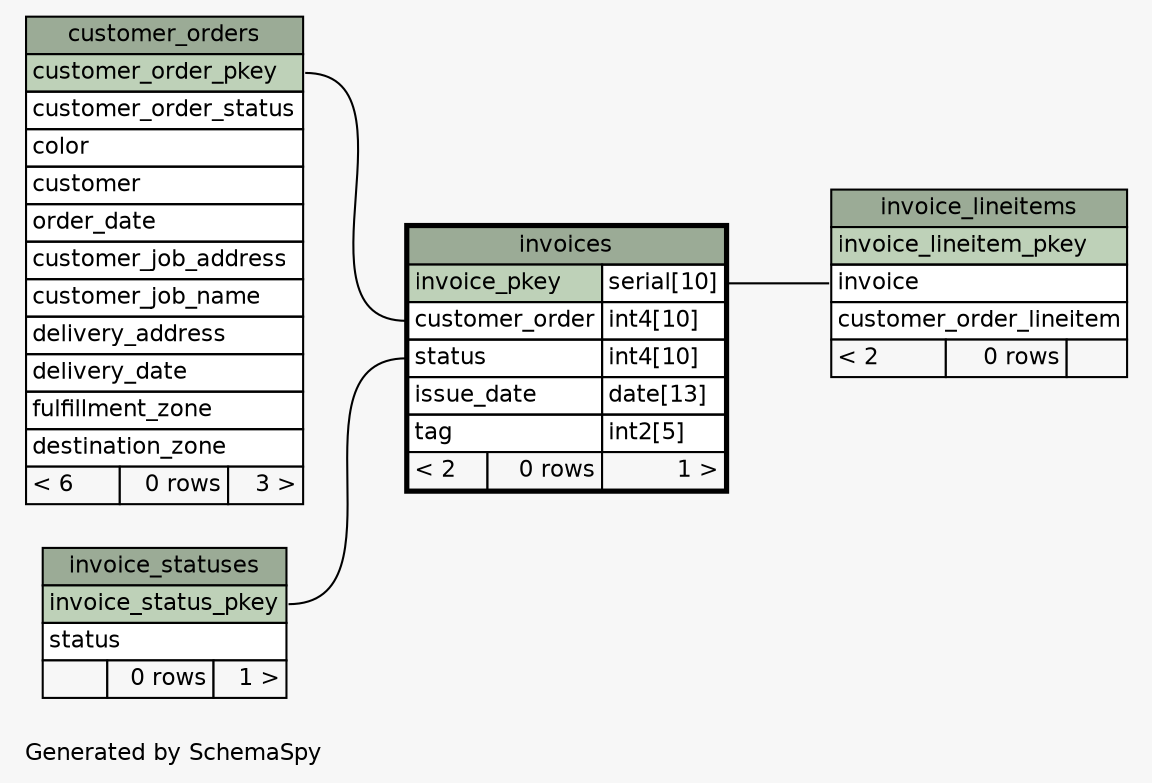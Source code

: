 // dot 2.20.2 on Linux 2.6.28-13-generic
// SchemaSpy rev 514
digraph "oneDegreeRelationshipsDiagram" {
  graph [
    rankdir="RL"
    bgcolor="#f7f7f7"
    label="\nGenerated by SchemaSpy"
    labeljust="l"
    nodesep="0.18"
    ranksep="0.46"
    fontname="Helvetica"
    fontsize="11"
  ];
  node [
    fontname="Helvetica"
    fontsize="11"
    shape="plaintext"
  ];
  edge [
    arrowsize="0.8"
  ];
  "invoice_lineitems":"invoice":w -> "invoices":"invoice_pkey.type":e [arrowhead=none arrowtail=crowodot];
  "invoices":"customer_order":w -> "customer_orders":"customer_order_pkey":e [arrowhead=none arrowtail=crowodot];
  "invoices":"status":w -> "invoice_statuses":"invoice_status_pkey":e [arrowhead=none arrowtail=crowodot];
  "customer_orders" [
    label=<
    <TABLE BORDER="0" CELLBORDER="1" CELLSPACING="0" BGCOLOR="#ffffff">
      <TR><TD COLSPAN="3" BGCOLOR="#9bab96" ALIGN="CENTER">customer_orders</TD></TR>
      <TR><TD PORT="customer_order_pkey" COLSPAN="3" BGCOLOR="#bed1b8" ALIGN="LEFT">customer_order_pkey</TD></TR>
      <TR><TD PORT="customer_order_status" COLSPAN="3" ALIGN="LEFT">customer_order_status</TD></TR>
      <TR><TD PORT="color" COLSPAN="3" ALIGN="LEFT">color</TD></TR>
      <TR><TD PORT="customer" COLSPAN="3" ALIGN="LEFT">customer</TD></TR>
      <TR><TD PORT="order_date" COLSPAN="3" ALIGN="LEFT">order_date</TD></TR>
      <TR><TD PORT="customer_job_address" COLSPAN="3" ALIGN="LEFT">customer_job_address</TD></TR>
      <TR><TD PORT="customer_job_name" COLSPAN="3" ALIGN="LEFT">customer_job_name</TD></TR>
      <TR><TD PORT="delivery_address" COLSPAN="3" ALIGN="LEFT">delivery_address</TD></TR>
      <TR><TD PORT="delivery_date" COLSPAN="3" ALIGN="LEFT">delivery_date</TD></TR>
      <TR><TD PORT="fulfillment_zone" COLSPAN="3" ALIGN="LEFT">fulfillment_zone</TD></TR>
      <TR><TD PORT="destination_zone" COLSPAN="3" ALIGN="LEFT">destination_zone</TD></TR>
      <TR><TD ALIGN="LEFT" BGCOLOR="#f7f7f7">&lt; 6</TD><TD ALIGN="RIGHT" BGCOLOR="#f7f7f7">0 rows</TD><TD ALIGN="RIGHT" BGCOLOR="#f7f7f7">3 &gt;</TD></TR>
    </TABLE>>
    URL="customer_orders.html"
    tooltip="customer_orders"
  ];
  "invoice_lineitems" [
    label=<
    <TABLE BORDER="0" CELLBORDER="1" CELLSPACING="0" BGCOLOR="#ffffff">
      <TR><TD COLSPAN="3" BGCOLOR="#9bab96" ALIGN="CENTER">invoice_lineitems</TD></TR>
      <TR><TD PORT="invoice_lineitem_pkey" COLSPAN="3" BGCOLOR="#bed1b8" ALIGN="LEFT">invoice_lineitem_pkey</TD></TR>
      <TR><TD PORT="invoice" COLSPAN="3" ALIGN="LEFT">invoice</TD></TR>
      <TR><TD PORT="customer_order_lineitem" COLSPAN="3" ALIGN="LEFT">customer_order_lineitem</TD></TR>
      <TR><TD ALIGN="LEFT" BGCOLOR="#f7f7f7">&lt; 2</TD><TD ALIGN="RIGHT" BGCOLOR="#f7f7f7">0 rows</TD><TD ALIGN="RIGHT" BGCOLOR="#f7f7f7">  </TD></TR>
    </TABLE>>
    URL="invoice_lineitems.html"
    tooltip="invoice_lineitems"
  ];
  "invoice_statuses" [
    label=<
    <TABLE BORDER="0" CELLBORDER="1" CELLSPACING="0" BGCOLOR="#ffffff">
      <TR><TD COLSPAN="3" BGCOLOR="#9bab96" ALIGN="CENTER">invoice_statuses</TD></TR>
      <TR><TD PORT="invoice_status_pkey" COLSPAN="3" BGCOLOR="#bed1b8" ALIGN="LEFT">invoice_status_pkey</TD></TR>
      <TR><TD PORT="status" COLSPAN="3" ALIGN="LEFT">status</TD></TR>
      <TR><TD ALIGN="LEFT" BGCOLOR="#f7f7f7">  </TD><TD ALIGN="RIGHT" BGCOLOR="#f7f7f7">0 rows</TD><TD ALIGN="RIGHT" BGCOLOR="#f7f7f7">1 &gt;</TD></TR>
    </TABLE>>
    URL="invoice_statuses.html"
    tooltip="invoice_statuses"
  ];
  "invoices" [
    label=<
    <TABLE BORDER="2" CELLBORDER="1" CELLSPACING="0" BGCOLOR="#ffffff">
      <TR><TD COLSPAN="3" BGCOLOR="#9bab96" ALIGN="CENTER">invoices</TD></TR>
      <TR><TD PORT="invoice_pkey" COLSPAN="2" BGCOLOR="#bed1b8" ALIGN="LEFT">invoice_pkey</TD><TD PORT="invoice_pkey.type" ALIGN="LEFT">serial[10]</TD></TR>
      <TR><TD PORT="customer_order" COLSPAN="2" ALIGN="LEFT">customer_order</TD><TD PORT="customer_order.type" ALIGN="LEFT">int4[10]</TD></TR>
      <TR><TD PORT="status" COLSPAN="2" ALIGN="LEFT">status</TD><TD PORT="status.type" ALIGN="LEFT">int4[10]</TD></TR>
      <TR><TD PORT="issue_date" COLSPAN="2" ALIGN="LEFT">issue_date</TD><TD PORT="issue_date.type" ALIGN="LEFT">date[13]</TD></TR>
      <TR><TD PORT="tag" COLSPAN="2" ALIGN="LEFT">tag</TD><TD PORT="tag.type" ALIGN="LEFT">int2[5]</TD></TR>
      <TR><TD ALIGN="LEFT" BGCOLOR="#f7f7f7">&lt; 2</TD><TD ALIGN="RIGHT" BGCOLOR="#f7f7f7">0 rows</TD><TD ALIGN="RIGHT" BGCOLOR="#f7f7f7">1 &gt;</TD></TR>
    </TABLE>>
    URL="invoices.html"
    tooltip="invoices"
  ];
}
